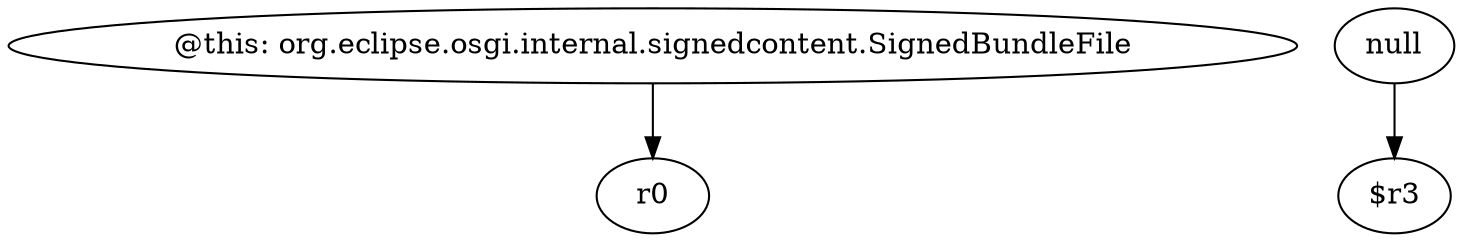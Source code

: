 digraph g {
0[label="@this: org.eclipse.osgi.internal.signedcontent.SignedBundleFile"]
1[label="r0"]
0->1[label=""]
2[label="null"]
3[label="$r3"]
2->3[label=""]
}